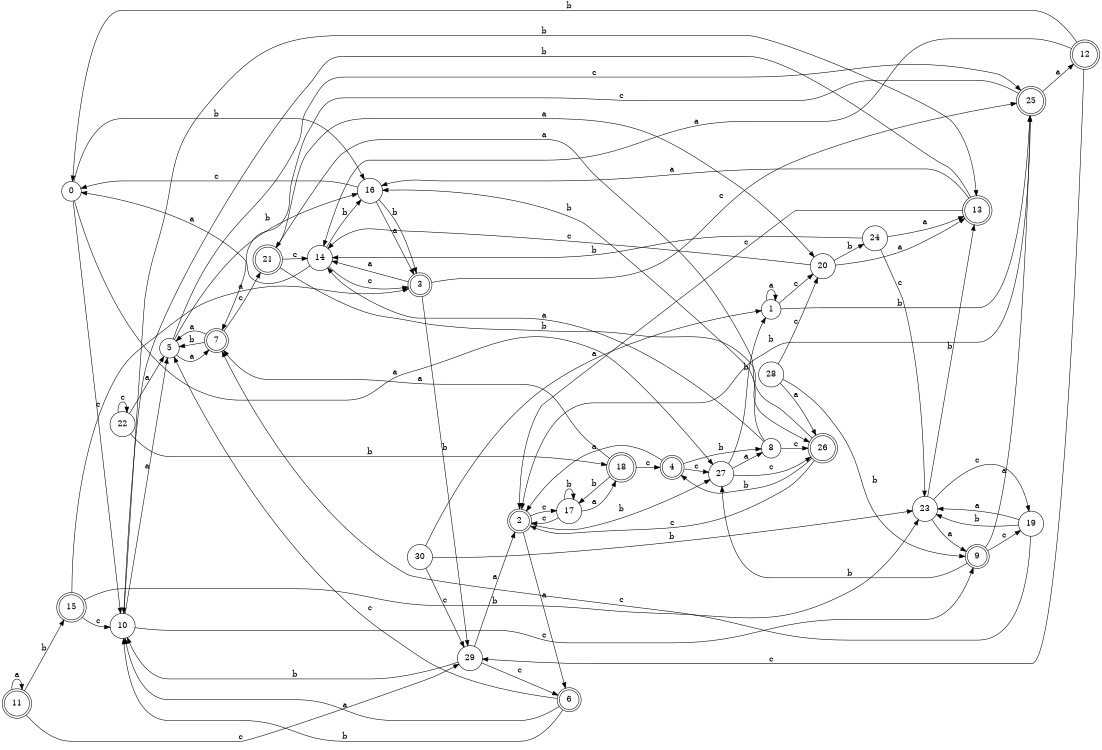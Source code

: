 digraph n25_7 {
__start0 [label="" shape="none"];

rankdir=LR;
size="8,5";

s0 [style="filled", color="black", fillcolor="white" shape="circle", label="0"];
s1 [style="filled", color="black", fillcolor="white" shape="circle", label="1"];
s2 [style="rounded,filled", color="black", fillcolor="white" shape="doublecircle", label="2"];
s3 [style="rounded,filled", color="black", fillcolor="white" shape="doublecircle", label="3"];
s4 [style="rounded,filled", color="black", fillcolor="white" shape="doublecircle", label="4"];
s5 [style="filled", color="black", fillcolor="white" shape="circle", label="5"];
s6 [style="rounded,filled", color="black", fillcolor="white" shape="doublecircle", label="6"];
s7 [style="rounded,filled", color="black", fillcolor="white" shape="doublecircle", label="7"];
s8 [style="filled", color="black", fillcolor="white" shape="circle", label="8"];
s9 [style="rounded,filled", color="black", fillcolor="white" shape="doublecircle", label="9"];
s10 [style="filled", color="black", fillcolor="white" shape="circle", label="10"];
s11 [style="rounded,filled", color="black", fillcolor="white" shape="doublecircle", label="11"];
s12 [style="rounded,filled", color="black", fillcolor="white" shape="doublecircle", label="12"];
s13 [style="rounded,filled", color="black", fillcolor="white" shape="doublecircle", label="13"];
s14 [style="filled", color="black", fillcolor="white" shape="circle", label="14"];
s15 [style="rounded,filled", color="black", fillcolor="white" shape="doublecircle", label="15"];
s16 [style="filled", color="black", fillcolor="white" shape="circle", label="16"];
s17 [style="filled", color="black", fillcolor="white" shape="circle", label="17"];
s18 [style="rounded,filled", color="black", fillcolor="white" shape="doublecircle", label="18"];
s19 [style="filled", color="black", fillcolor="white" shape="circle", label="19"];
s20 [style="filled", color="black", fillcolor="white" shape="circle", label="20"];
s21 [style="rounded,filled", color="black", fillcolor="white" shape="doublecircle", label="21"];
s22 [style="filled", color="black", fillcolor="white" shape="circle", label="22"];
s23 [style="filled", color="black", fillcolor="white" shape="circle", label="23"];
s24 [style="filled", color="black", fillcolor="white" shape="circle", label="24"];
s25 [style="rounded,filled", color="black", fillcolor="white" shape="doublecircle", label="25"];
s26 [style="rounded,filled", color="black", fillcolor="white" shape="doublecircle", label="26"];
s27 [style="filled", color="black", fillcolor="white" shape="circle", label="27"];
s28 [style="filled", color="black", fillcolor="white" shape="circle", label="28"];
s29 [style="filled", color="black", fillcolor="white" shape="circle", label="29"];
s30 [style="filled", color="black", fillcolor="white" shape="circle", label="30"];
s0 -> s27 [label="a"];
s0 -> s16 [label="b"];
s0 -> s10 [label="c"];
s1 -> s1 [label="a"];
s1 -> s25 [label="b"];
s1 -> s20 [label="c"];
s2 -> s6 [label="a"];
s2 -> s27 [label="b"];
s2 -> s17 [label="c"];
s3 -> s14 [label="a"];
s3 -> s29 [label="b"];
s3 -> s25 [label="c"];
s4 -> s2 [label="a"];
s4 -> s8 [label="b"];
s4 -> s27 [label="c"];
s5 -> s7 [label="a"];
s5 -> s16 [label="b"];
s5 -> s25 [label="c"];
s6 -> s10 [label="a"];
s6 -> s10 [label="b"];
s6 -> s5 [label="c"];
s7 -> s5 [label="a"];
s7 -> s5 [label="b"];
s7 -> s21 [label="c"];
s8 -> s14 [label="a"];
s8 -> s16 [label="b"];
s8 -> s26 [label="c"];
s9 -> s25 [label="a"];
s9 -> s27 [label="b"];
s9 -> s19 [label="c"];
s10 -> s5 [label="a"];
s10 -> s13 [label="b"];
s10 -> s9 [label="c"];
s11 -> s11 [label="a"];
s11 -> s15 [label="b"];
s11 -> s29 [label="c"];
s12 -> s14 [label="a"];
s12 -> s0 [label="b"];
s12 -> s29 [label="c"];
s13 -> s16 [label="a"];
s13 -> s10 [label="b"];
s13 -> s2 [label="c"];
s14 -> s0 [label="a"];
s14 -> s16 [label="b"];
s14 -> s3 [label="c"];
s15 -> s3 [label="a"];
s15 -> s23 [label="b"];
s15 -> s10 [label="c"];
s16 -> s3 [label="a"];
s16 -> s3 [label="b"];
s16 -> s0 [label="c"];
s17 -> s18 [label="a"];
s17 -> s17 [label="b"];
s17 -> s2 [label="c"];
s18 -> s7 [label="a"];
s18 -> s17 [label="b"];
s18 -> s4 [label="c"];
s19 -> s23 [label="a"];
s19 -> s23 [label="b"];
s19 -> s7 [label="c"];
s20 -> s13 [label="a"];
s20 -> s24 [label="b"];
s20 -> s14 [label="c"];
s21 -> s20 [label="a"];
s21 -> s26 [label="b"];
s21 -> s14 [label="c"];
s22 -> s5 [label="a"];
s22 -> s18 [label="b"];
s22 -> s22 [label="c"];
s23 -> s9 [label="a"];
s23 -> s13 [label="b"];
s23 -> s19 [label="c"];
s24 -> s13 [label="a"];
s24 -> s14 [label="b"];
s24 -> s23 [label="c"];
s25 -> s12 [label="a"];
s25 -> s2 [label="b"];
s25 -> s7 [label="c"];
s26 -> s21 [label="a"];
s26 -> s4 [label="b"];
s26 -> s2 [label="c"];
s27 -> s8 [label="a"];
s27 -> s1 [label="b"];
s27 -> s26 [label="c"];
s28 -> s26 [label="a"];
s28 -> s9 [label="b"];
s28 -> s20 [label="c"];
s29 -> s2 [label="a"];
s29 -> s10 [label="b"];
s29 -> s6 [label="c"];
s30 -> s1 [label="a"];
s30 -> s23 [label="b"];
s30 -> s29 [label="c"];

}